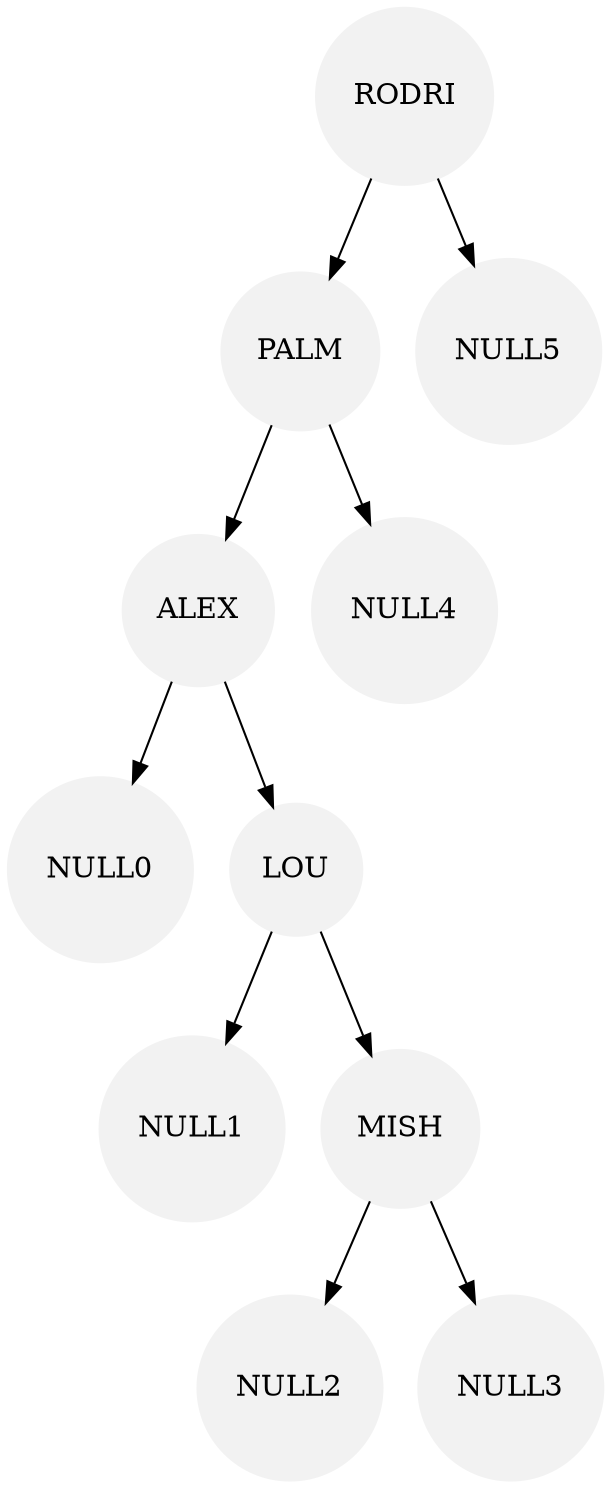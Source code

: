 digraph G{
node[shape=circle, style=filled, color = Gray95];
edge[color =black]
RODRI->PALM
PALM->ALEX
ALEX->NULL0
ALEX->LOU
LOU->NULL1
LOU->MISH
MISH->NULL2
MISH->NULL3
PALM->NULL4
RODRI->NULL5
}